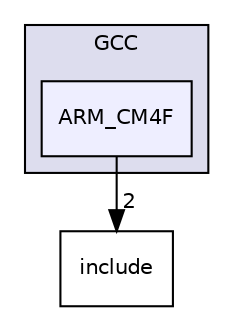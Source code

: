 digraph "/home/developer/mtrain-firmware/external/middleware/FreeRTOS/src/portable/GCC/ARM_CM4F" {
  compound=true
  node [ fontsize="10", fontname="Helvetica"];
  edge [ labelfontsize="10", labelfontname="Helvetica"];
  subgraph clusterdir_c3f6510a47af292d4765bcaa26bd18e3 {
    graph [ bgcolor="#ddddee", pencolor="black", label="GCC" fontname="Helvetica", fontsize="10", URL="dir_c3f6510a47af292d4765bcaa26bd18e3.html"]
  dir_738fdfbd01ca2951248c9afcb26d84c8 [shape=box, label="ARM_CM4F", style="filled", fillcolor="#eeeeff", pencolor="black", URL="dir_738fdfbd01ca2951248c9afcb26d84c8.html"];
  }
  dir_e8f305f026f0eedfd01db8b47ccd6bd3 [shape=box label="include" URL="dir_e8f305f026f0eedfd01db8b47ccd6bd3.html"];
  dir_738fdfbd01ca2951248c9afcb26d84c8->dir_e8f305f026f0eedfd01db8b47ccd6bd3 [headlabel="2", labeldistance=1.5 headhref="dir_000049_000041.html"];
}
